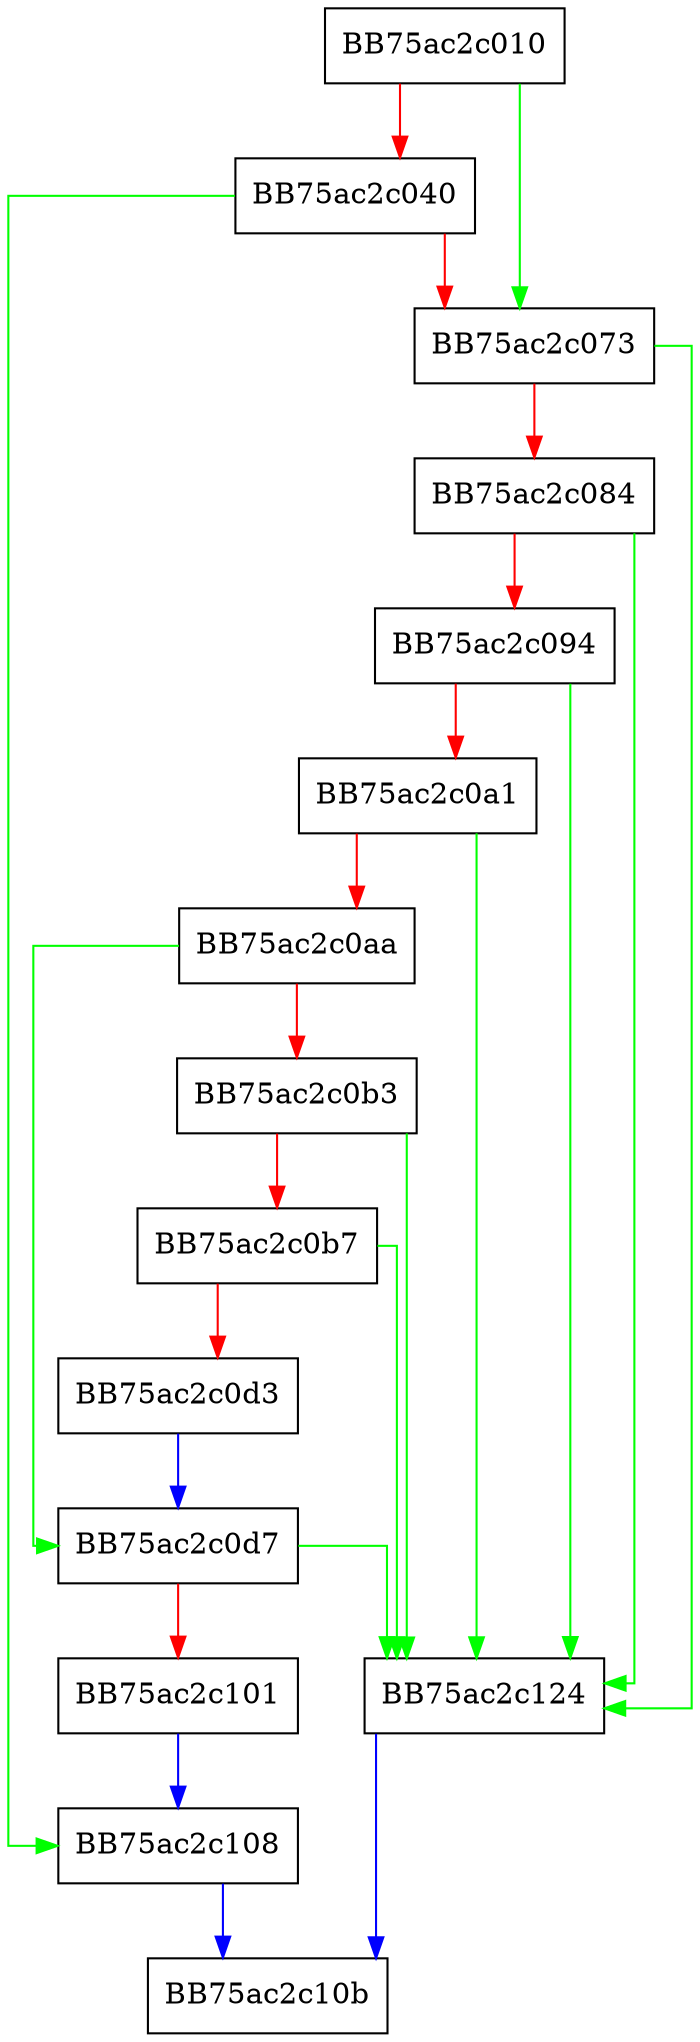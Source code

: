digraph InfoPath_Write {
  node [shape="box"];
  graph [splines=ortho];
  BB75ac2c010 -> BB75ac2c073 [color="green"];
  BB75ac2c010 -> BB75ac2c040 [color="red"];
  BB75ac2c040 -> BB75ac2c108 [color="green"];
  BB75ac2c040 -> BB75ac2c073 [color="red"];
  BB75ac2c073 -> BB75ac2c124 [color="green"];
  BB75ac2c073 -> BB75ac2c084 [color="red"];
  BB75ac2c084 -> BB75ac2c124 [color="green"];
  BB75ac2c084 -> BB75ac2c094 [color="red"];
  BB75ac2c094 -> BB75ac2c124 [color="green"];
  BB75ac2c094 -> BB75ac2c0a1 [color="red"];
  BB75ac2c0a1 -> BB75ac2c124 [color="green"];
  BB75ac2c0a1 -> BB75ac2c0aa [color="red"];
  BB75ac2c0aa -> BB75ac2c0d7 [color="green"];
  BB75ac2c0aa -> BB75ac2c0b3 [color="red"];
  BB75ac2c0b3 -> BB75ac2c124 [color="green"];
  BB75ac2c0b3 -> BB75ac2c0b7 [color="red"];
  BB75ac2c0b7 -> BB75ac2c124 [color="green"];
  BB75ac2c0b7 -> BB75ac2c0d3 [color="red"];
  BB75ac2c0d3 -> BB75ac2c0d7 [color="blue"];
  BB75ac2c0d7 -> BB75ac2c124 [color="green"];
  BB75ac2c0d7 -> BB75ac2c101 [color="red"];
  BB75ac2c101 -> BB75ac2c108 [color="blue"];
  BB75ac2c108 -> BB75ac2c10b [color="blue"];
  BB75ac2c124 -> BB75ac2c10b [color="blue"];
}